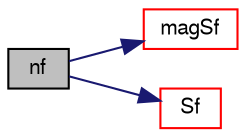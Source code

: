 digraph "nf"
{
  bgcolor="transparent";
  edge [fontname="FreeSans",fontsize="10",labelfontname="FreeSans",labelfontsize="10"];
  node [fontname="FreeSans",fontsize="10",shape=record];
  rankdir="LR";
  Node1182 [label="nf",height=0.2,width=0.4,color="black", fillcolor="grey75", style="filled", fontcolor="black"];
  Node1182 -> Node1183 [color="midnightblue",fontsize="10",style="solid",fontname="FreeSans"];
  Node1183 [label="magSf",height=0.2,width=0.4,color="red",URL="$a22870.html#a9a7c95d3e0cb6fd08cd82a30b92ec106",tooltip="Return face area magnitudes. "];
  Node1182 -> Node1256 [color="midnightblue",fontsize="10",style="solid",fontname="FreeSans"];
  Node1256 [label="Sf",height=0.2,width=0.4,color="red",URL="$a22870.html#af93b93b841156265e8007a71b07f4ab4",tooltip="Return face area vectors. "];
}
